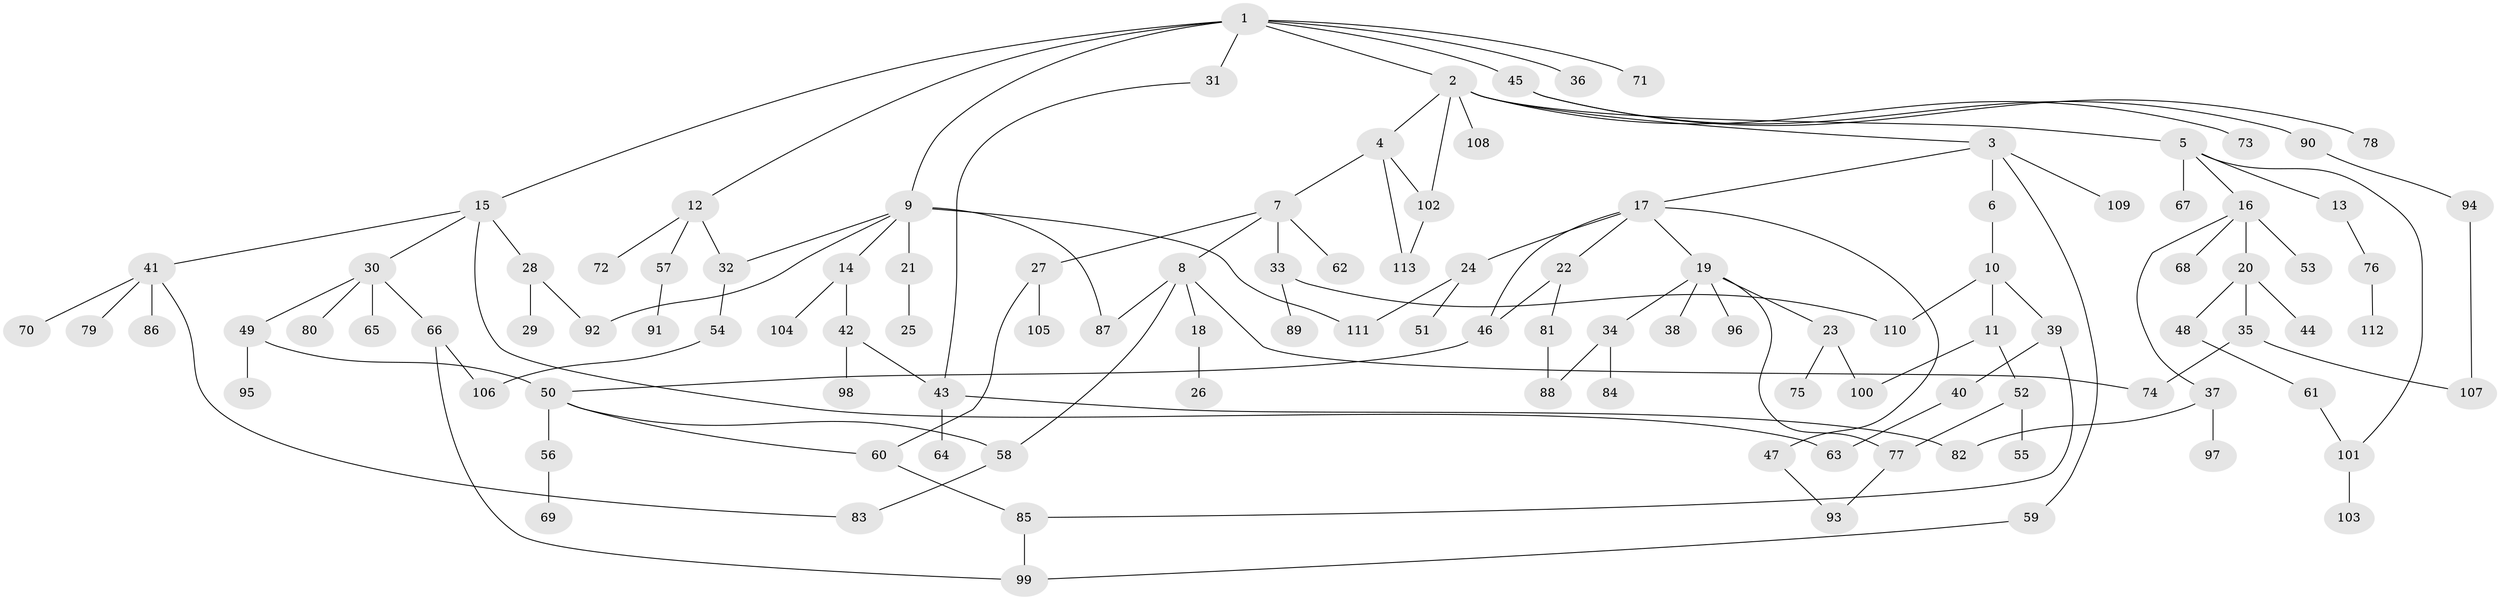 // coarse degree distribution, {13: 0.013333333333333334, 5: 0.08, 3: 0.13333333333333333, 8: 0.02666666666666667, 4: 0.08, 2: 0.30666666666666664, 6: 0.02666666666666667, 1: 0.3333333333333333}
// Generated by graph-tools (version 1.1) at 2025/23/03/03/25 07:23:30]
// undirected, 113 vertices, 138 edges
graph export_dot {
graph [start="1"]
  node [color=gray90,style=filled];
  1;
  2;
  3;
  4;
  5;
  6;
  7;
  8;
  9;
  10;
  11;
  12;
  13;
  14;
  15;
  16;
  17;
  18;
  19;
  20;
  21;
  22;
  23;
  24;
  25;
  26;
  27;
  28;
  29;
  30;
  31;
  32;
  33;
  34;
  35;
  36;
  37;
  38;
  39;
  40;
  41;
  42;
  43;
  44;
  45;
  46;
  47;
  48;
  49;
  50;
  51;
  52;
  53;
  54;
  55;
  56;
  57;
  58;
  59;
  60;
  61;
  62;
  63;
  64;
  65;
  66;
  67;
  68;
  69;
  70;
  71;
  72;
  73;
  74;
  75;
  76;
  77;
  78;
  79;
  80;
  81;
  82;
  83;
  84;
  85;
  86;
  87;
  88;
  89;
  90;
  91;
  92;
  93;
  94;
  95;
  96;
  97;
  98;
  99;
  100;
  101;
  102;
  103;
  104;
  105;
  106;
  107;
  108;
  109;
  110;
  111;
  112;
  113;
  1 -- 2;
  1 -- 9;
  1 -- 12;
  1 -- 15;
  1 -- 31;
  1 -- 36;
  1 -- 45;
  1 -- 71;
  2 -- 3;
  2 -- 4;
  2 -- 5;
  2 -- 73;
  2 -- 108;
  2 -- 102;
  3 -- 6;
  3 -- 17;
  3 -- 59;
  3 -- 109;
  4 -- 7;
  4 -- 102;
  4 -- 113;
  5 -- 13;
  5 -- 16;
  5 -- 67;
  5 -- 101;
  6 -- 10;
  7 -- 8;
  7 -- 27;
  7 -- 33;
  7 -- 62;
  8 -- 18;
  8 -- 74;
  8 -- 87;
  8 -- 58;
  9 -- 14;
  9 -- 21;
  9 -- 92;
  9 -- 111;
  9 -- 32;
  9 -- 87;
  10 -- 11;
  10 -- 39;
  10 -- 110;
  11 -- 52;
  11 -- 100;
  12 -- 32;
  12 -- 57;
  12 -- 72;
  13 -- 76;
  14 -- 42;
  14 -- 104;
  15 -- 28;
  15 -- 30;
  15 -- 41;
  15 -- 63;
  16 -- 20;
  16 -- 37;
  16 -- 53;
  16 -- 68;
  17 -- 19;
  17 -- 22;
  17 -- 24;
  17 -- 47;
  17 -- 46;
  18 -- 26;
  19 -- 23;
  19 -- 34;
  19 -- 38;
  19 -- 96;
  19 -- 77;
  20 -- 35;
  20 -- 44;
  20 -- 48;
  21 -- 25;
  22 -- 46;
  22 -- 81;
  23 -- 75;
  23 -- 100;
  24 -- 51;
  24 -- 111;
  27 -- 60;
  27 -- 105;
  28 -- 29;
  28 -- 92;
  30 -- 49;
  30 -- 65;
  30 -- 66;
  30 -- 80;
  31 -- 43;
  32 -- 54;
  33 -- 89;
  33 -- 110;
  34 -- 84;
  34 -- 88;
  35 -- 107;
  35 -- 74;
  37 -- 82;
  37 -- 97;
  39 -- 40;
  39 -- 85;
  40 -- 63;
  41 -- 70;
  41 -- 79;
  41 -- 83;
  41 -- 86;
  42 -- 43;
  42 -- 98;
  43 -- 64;
  43 -- 82;
  45 -- 78;
  45 -- 90;
  46 -- 50;
  47 -- 93;
  48 -- 61;
  49 -- 95;
  49 -- 50;
  50 -- 56;
  50 -- 58;
  50 -- 60;
  52 -- 55;
  52 -- 77;
  54 -- 106;
  56 -- 69;
  57 -- 91;
  58 -- 83;
  59 -- 99;
  60 -- 85;
  61 -- 101;
  66 -- 99;
  66 -- 106;
  76 -- 112;
  77 -- 93;
  81 -- 88;
  85 -- 99;
  90 -- 94;
  94 -- 107;
  101 -- 103;
  102 -- 113;
}
